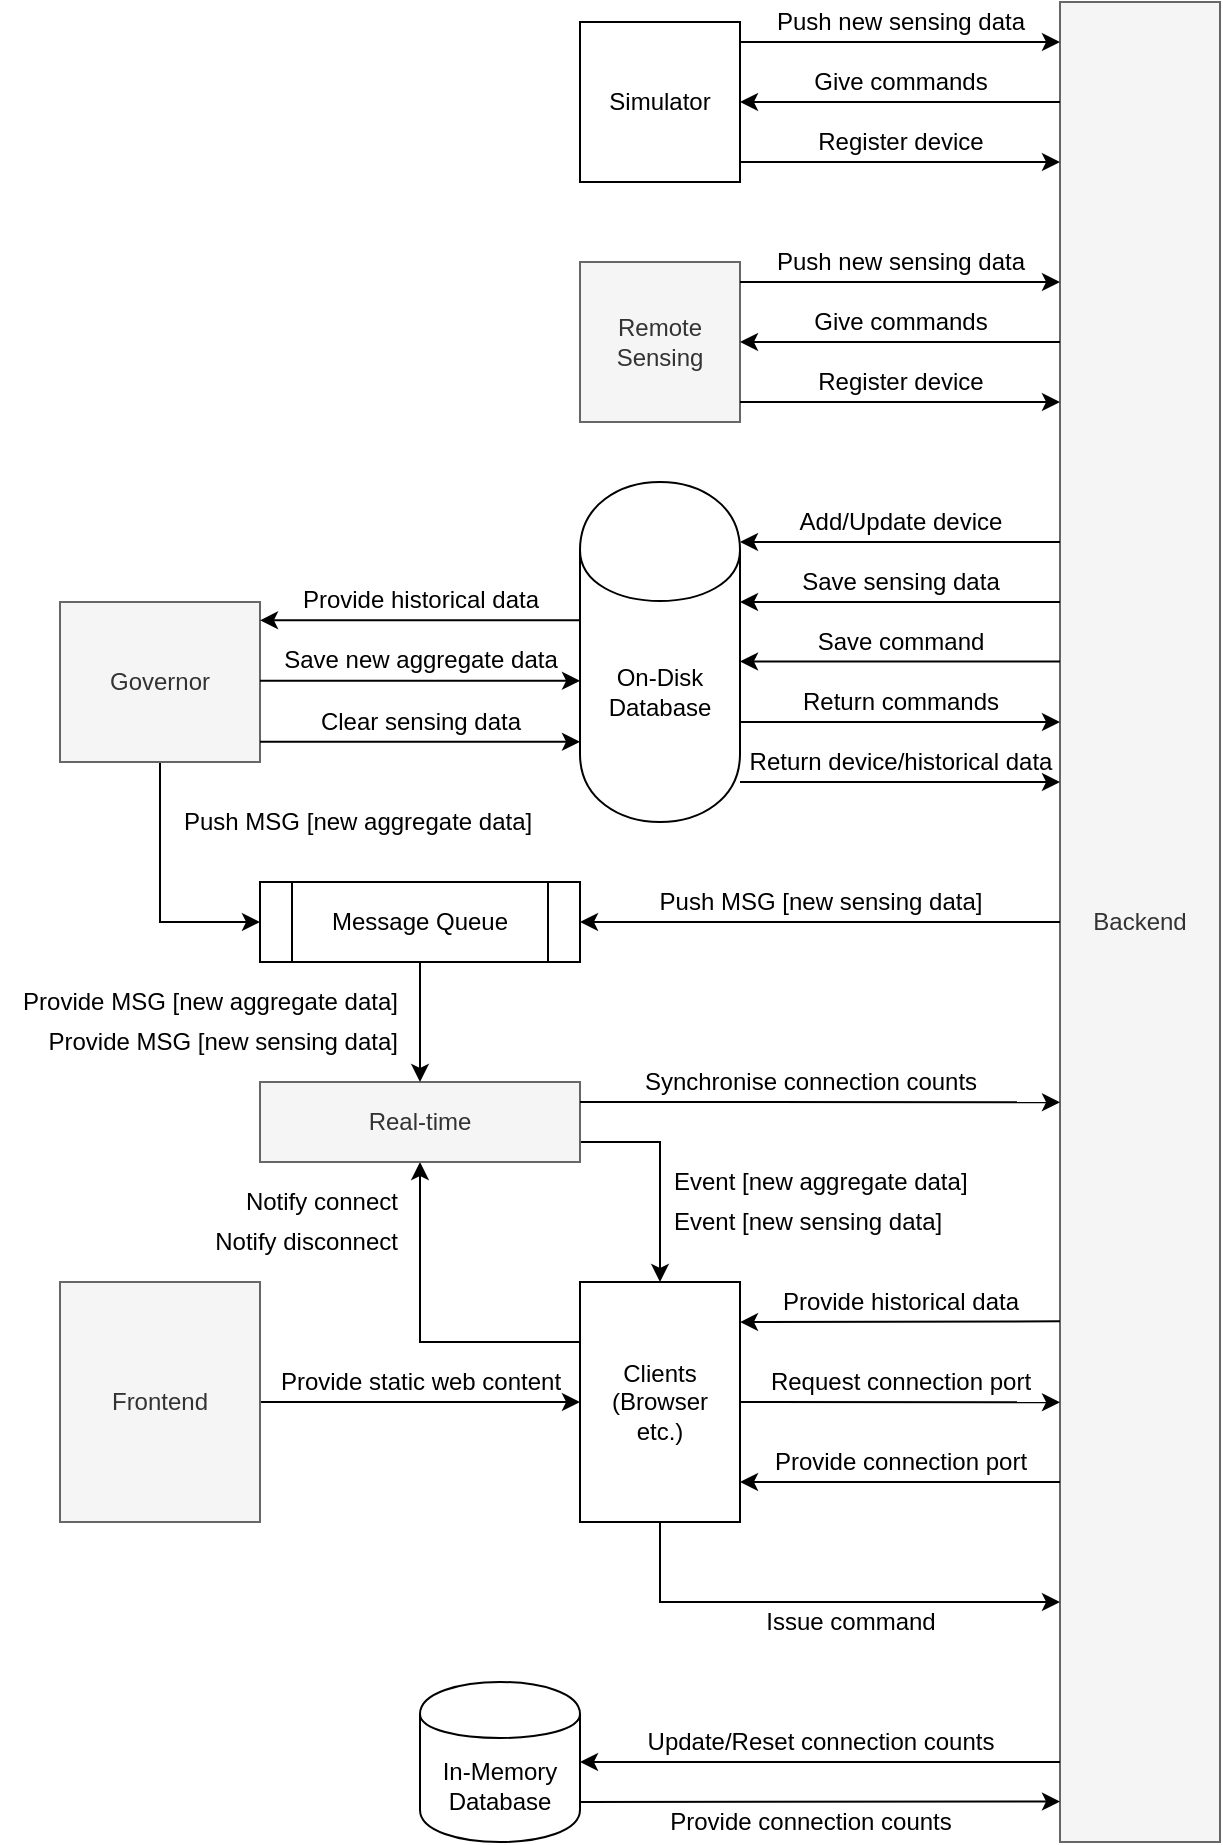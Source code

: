 <mxfile version="12.9.3" type="device"><diagram id="HatUkSmBvN5fXts3hO7G" name="Page-1"><mxGraphModel dx="1086" dy="966" grid="1" gridSize="10" guides="1" tooltips="1" connect="1" arrows="1" fold="1" page="1" pageScale="1" pageWidth="827" pageHeight="1169" math="0" shadow="0"><root><mxCell id="0"/><mxCell id="1" parent="0"/><mxCell id="KJN35cXQJusz5om9KX7p-1" value="Backend" style="rounded=0;whiteSpace=wrap;html=1;comic=0;glass=0;fillColor=#f5f5f5;strokeColor=#666666;fontColor=#333333;fontSize=12;" parent="1" vertex="1"><mxGeometry x="600" y="120" width="80" height="920" as="geometry"/></mxCell><mxCell id="KJN35cXQJusz5om9KX7p-105" style="edgeStyle=orthogonalEdgeStyle;rounded=0;orthogonalLoop=1;jettySize=auto;html=1;exitX=1;exitY=0.5;exitDx=0;exitDy=0;entryX=0;entryY=0.5;entryDx=0;entryDy=0;fontSize=12;" parent="1" source="KJN35cXQJusz5om9KX7p-2" target="KJN35cXQJusz5om9KX7p-3" edge="1"><mxGeometry relative="1" as="geometry"/></mxCell><mxCell id="KJN35cXQJusz5om9KX7p-2" value="Frontend" style="rounded=0;whiteSpace=wrap;html=1;fillColor=#f5f5f5;strokeColor=#666666;fontColor=#333333;fontSize=12;" parent="1" vertex="1"><mxGeometry x="100" y="760" width="100" height="120" as="geometry"/></mxCell><mxCell id="KJN35cXQJusz5om9KX7p-109" style="edgeStyle=orthogonalEdgeStyle;rounded=0;orthogonalLoop=1;jettySize=auto;html=1;exitX=0;exitY=0.25;exitDx=0;exitDy=0;entryX=0.5;entryY=1;entryDx=0;entryDy=0;fontSize=12;" parent="1" source="KJN35cXQJusz5om9KX7p-3" target="KJN35cXQJusz5om9KX7p-6" edge="1"><mxGeometry relative="1" as="geometry"/></mxCell><mxCell id="KJN35cXQJusz5om9KX7p-3" value="Clients&lt;br style=&quot;font-size: 12px;&quot;&gt;(Browser &lt;br style=&quot;font-size: 12px;&quot;&gt;etc.)" style="rounded=0;whiteSpace=wrap;html=1;fontSize=12;" parent="1" vertex="1"><mxGeometry x="360" y="760" width="80" height="120" as="geometry"/></mxCell><mxCell id="KJN35cXQJusz5om9KX7p-5" value="On-Disk Database" style="shape=cylinder;whiteSpace=wrap;html=1;boundedLbl=1;backgroundOutline=1;fontSize=12;" parent="1" vertex="1"><mxGeometry x="360" y="360" width="80" height="170" as="geometry"/></mxCell><mxCell id="KJN35cXQJusz5om9KX7p-113" style="edgeStyle=orthogonalEdgeStyle;rounded=0;orthogonalLoop=1;jettySize=auto;html=1;exitX=1;exitY=0.75;exitDx=0;exitDy=0;entryX=0.5;entryY=0;entryDx=0;entryDy=0;fontSize=12;" parent="1" source="KJN35cXQJusz5om9KX7p-6" target="KJN35cXQJusz5om9KX7p-3" edge="1"><mxGeometry relative="1" as="geometry"/></mxCell><mxCell id="KJN35cXQJusz5om9KX7p-6" value="Real-time" style="rounded=0;whiteSpace=wrap;html=1;fillColor=#f5f5f5;strokeColor=#666666;fontColor=#333333;fontSize=12;" parent="1" vertex="1"><mxGeometry x="200" y="660" width="160" height="40" as="geometry"/></mxCell><mxCell id="KJN35cXQJusz5om9KX7p-7" value="In-Memory Database" style="shape=cylinder;whiteSpace=wrap;html=1;boundedLbl=1;backgroundOutline=1;fontSize=12;" parent="1" vertex="1"><mxGeometry x="280" y="960" width="80" height="80" as="geometry"/></mxCell><mxCell id="KJN35cXQJusz5om9KX7p-92" style="edgeStyle=orthogonalEdgeStyle;rounded=0;orthogonalLoop=1;jettySize=auto;html=1;exitX=0.5;exitY=1;exitDx=0;exitDy=0;entryX=0.5;entryY=0;entryDx=0;entryDy=0;fontSize=12;" parent="1" source="KJN35cXQJusz5om9KX7p-8" target="KJN35cXQJusz5om9KX7p-6" edge="1"><mxGeometry relative="1" as="geometry"/></mxCell><mxCell id="KJN35cXQJusz5om9KX7p-8" value="Message Queue" style="shape=process;whiteSpace=wrap;html=1;backgroundOutline=1;fontSize=12;" parent="1" vertex="1"><mxGeometry x="200" y="560" width="160" height="40" as="geometry"/></mxCell><mxCell id="KJN35cXQJusz5om9KX7p-89" style="edgeStyle=orthogonalEdgeStyle;rounded=0;orthogonalLoop=1;jettySize=auto;html=1;exitX=0.5;exitY=1;exitDx=0;exitDy=0;entryX=0;entryY=0.5;entryDx=0;entryDy=0;fontSize=12;" parent="1" source="KJN35cXQJusz5om9KX7p-13" target="KJN35cXQJusz5om9KX7p-8" edge="1"><mxGeometry relative="1" as="geometry"/></mxCell><mxCell id="KJN35cXQJusz5om9KX7p-13" value="Governor" style="rounded=0;whiteSpace=wrap;html=1;fillColor=#f5f5f5;strokeColor=#666666;fontColor=#333333;fontSize=12;" parent="1" vertex="1"><mxGeometry x="100" y="420" width="100" height="80" as="geometry"/></mxCell><mxCell id="KJN35cXQJusz5om9KX7p-28" value="Remote&lt;br style=&quot;font-size: 12px;&quot;&gt;Sensing" style="rounded=0;whiteSpace=wrap;html=1;fillColor=#f5f5f5;strokeColor=#666666;fontColor=#333333;fontSize=12;" parent="1" vertex="1"><mxGeometry x="360" y="250" width="80" height="80" as="geometry"/></mxCell><mxCell id="KJN35cXQJusz5om9KX7p-45" value="Push new sensing data" style="text;html=1;align=center;verticalAlign=middle;resizable=0;points=[];autosize=1;fontSize=12;" parent="1" vertex="1"><mxGeometry x="450" y="240" width="140" height="20" as="geometry"/></mxCell><mxCell id="KJN35cXQJusz5om9KX7p-46" style="edgeStyle=orthogonalEdgeStyle;rounded=0;orthogonalLoop=1;jettySize=auto;html=1;exitX=1;exitY=0.75;exitDx=0;exitDy=0;entryX=0;entryY=0.75;entryDx=0;entryDy=0;fontSize=12;" parent="1" edge="1"><mxGeometry relative="1" as="geometry"><mxPoint x="440" y="260" as="sourcePoint"/><mxPoint x="600" y="260" as="targetPoint"/></mxGeometry></mxCell><mxCell id="KJN35cXQJusz5om9KX7p-47" style="edgeStyle=orthogonalEdgeStyle;rounded=0;orthogonalLoop=1;jettySize=auto;html=1;exitX=0;exitY=0.75;exitDx=0;exitDy=0;entryX=1;entryY=0.75;entryDx=0;entryDy=0;fontSize=12;" parent="1" edge="1"><mxGeometry relative="1" as="geometry"><mxPoint x="600" y="290" as="sourcePoint"/><mxPoint x="440" y="290" as="targetPoint"/></mxGeometry></mxCell><mxCell id="KJN35cXQJusz5om9KX7p-48" value="Give commands" style="text;html=1;align=center;verticalAlign=middle;resizable=0;points=[];autosize=1;fontSize=12;" parent="1" vertex="1"><mxGeometry x="470" y="270" width="100" height="20" as="geometry"/></mxCell><mxCell id="KJN35cXQJusz5om9KX7p-49" style="edgeStyle=orthogonalEdgeStyle;rounded=0;orthogonalLoop=1;jettySize=auto;html=1;exitX=1;exitY=0.25;exitDx=0;exitDy=0;entryX=0;entryY=0.25;entryDx=0;entryDy=0;fontSize=12;" parent="1" edge="1"><mxGeometry relative="1" as="geometry"><mxPoint x="440" y="320" as="sourcePoint"/><mxPoint x="600" y="320" as="targetPoint"/></mxGeometry></mxCell><mxCell id="KJN35cXQJusz5om9KX7p-50" value="Register device" style="text;html=1;align=center;verticalAlign=middle;resizable=0;points=[];autosize=1;fontSize=12;" parent="1" vertex="1"><mxGeometry x="470" y="300" width="100" height="20" as="geometry"/></mxCell><mxCell id="KJN35cXQJusz5om9KX7p-51" style="edgeStyle=orthogonalEdgeStyle;rounded=0;orthogonalLoop=1;jettySize=auto;html=1;exitX=0;exitY=0.75;exitDx=0;exitDy=0;entryX=1;entryY=0.75;entryDx=0;entryDy=0;fontSize=12;" parent="1" edge="1"><mxGeometry relative="1" as="geometry"><mxPoint x="600" y="420" as="sourcePoint"/><mxPoint x="440" y="420" as="targetPoint"/></mxGeometry></mxCell><mxCell id="KJN35cXQJusz5om9KX7p-52" value="Save sensing data" style="text;html=1;align=center;verticalAlign=middle;resizable=0;points=[];autosize=1;fontSize=12;" parent="1" vertex="1"><mxGeometry x="465" y="400" width="110" height="20" as="geometry"/></mxCell><mxCell id="KJN35cXQJusz5om9KX7p-55" style="edgeStyle=orthogonalEdgeStyle;rounded=0;orthogonalLoop=1;jettySize=auto;html=1;exitX=0;exitY=0.75;exitDx=0;exitDy=0;entryX=1;entryY=0.75;entryDx=0;entryDy=0;fontSize=12;" parent="1" edge="1"><mxGeometry relative="1" as="geometry"><mxPoint x="600" y="449.71" as="sourcePoint"/><mxPoint x="440" y="449.71" as="targetPoint"/></mxGeometry></mxCell><mxCell id="KJN35cXQJusz5om9KX7p-56" value="Save command" style="text;html=1;align=center;verticalAlign=middle;resizable=0;points=[];autosize=1;fontSize=12;" parent="1" vertex="1"><mxGeometry x="470" y="429.71" width="100" height="20" as="geometry"/></mxCell><mxCell id="KJN35cXQJusz5om9KX7p-57" style="edgeStyle=orthogonalEdgeStyle;rounded=0;orthogonalLoop=1;jettySize=auto;html=1;exitX=0;exitY=0.75;exitDx=0;exitDy=0;entryX=1;entryY=0.75;entryDx=0;entryDy=0;fontSize=12;" parent="1" edge="1"><mxGeometry relative="1" as="geometry"><mxPoint x="440" y="480.0" as="sourcePoint"/><mxPoint x="600" y="480.0" as="targetPoint"/></mxGeometry></mxCell><mxCell id="KJN35cXQJusz5om9KX7p-58" value="Return commands" style="text;html=1;align=center;verticalAlign=middle;resizable=0;points=[];autosize=1;fontSize=12;" parent="1" vertex="1"><mxGeometry x="465" y="460" width="110" height="20" as="geometry"/></mxCell><mxCell id="KJN35cXQJusz5om9KX7p-60" style="edgeStyle=orthogonalEdgeStyle;rounded=0;orthogonalLoop=1;jettySize=auto;html=1;exitX=0;exitY=0.75;exitDx=0;exitDy=0;entryX=1;entryY=0.75;entryDx=0;entryDy=0;fontSize=12;" parent="1" edge="1"><mxGeometry relative="1" as="geometry"><mxPoint x="440" y="510" as="sourcePoint"/><mxPoint x="600" y="510" as="targetPoint"/></mxGeometry></mxCell><mxCell id="KJN35cXQJusz5om9KX7p-61" value="Return device/historical data" style="text;html=1;align=center;verticalAlign=middle;resizable=0;points=[];autosize=1;fontSize=12;" parent="1" vertex="1"><mxGeometry x="435" y="489.9" width="170" height="20" as="geometry"/></mxCell><mxCell id="KJN35cXQJusz5om9KX7p-73" style="edgeStyle=orthogonalEdgeStyle;rounded=0;orthogonalLoop=1;jettySize=auto;html=1;exitX=0;exitY=0.75;exitDx=0;exitDy=0;entryX=1;entryY=0.75;entryDx=0;entryDy=0;fontSize=12;" parent="1" edge="1"><mxGeometry relative="1" as="geometry"><mxPoint x="360" y="429.14" as="sourcePoint"/><mxPoint x="200" y="429.14" as="targetPoint"/></mxGeometry></mxCell><mxCell id="KJN35cXQJusz5om9KX7p-74" value="Provide historical data" style="text;html=1;align=center;verticalAlign=middle;resizable=0;points=[];autosize=1;fontSize=12;" parent="1" vertex="1"><mxGeometry x="215" y="409.14" width="130" height="20" as="geometry"/></mxCell><mxCell id="KJN35cXQJusz5om9KX7p-75" style="edgeStyle=orthogonalEdgeStyle;rounded=0;orthogonalLoop=1;jettySize=auto;html=1;exitX=0;exitY=0.75;exitDx=0;exitDy=0;entryX=1;entryY=0.75;entryDx=0;entryDy=0;fontSize=12;" parent="1" edge="1"><mxGeometry relative="1" as="geometry"><mxPoint x="200" y="459.43" as="sourcePoint"/><mxPoint x="360" y="459.43" as="targetPoint"/></mxGeometry></mxCell><mxCell id="KJN35cXQJusz5om9KX7p-76" value="Save new aggregate data" style="text;html=1;align=center;verticalAlign=middle;resizable=0;points=[];autosize=1;fontSize=12;" parent="1" vertex="1"><mxGeometry x="205" y="439.43" width="150" height="20" as="geometry"/></mxCell><mxCell id="KJN35cXQJusz5om9KX7p-78" style="edgeStyle=orthogonalEdgeStyle;rounded=0;orthogonalLoop=1;jettySize=auto;html=1;exitX=0;exitY=0.75;exitDx=0;exitDy=0;entryX=1;entryY=0.75;entryDx=0;entryDy=0;fontSize=12;" parent="1" edge="1"><mxGeometry relative="1" as="geometry"><mxPoint x="200" y="489.9" as="sourcePoint"/><mxPoint x="360" y="489.9" as="targetPoint"/></mxGeometry></mxCell><mxCell id="KJN35cXQJusz5om9KX7p-79" value="Clear sensing data" style="text;html=1;align=center;verticalAlign=middle;resizable=0;points=[];autosize=1;fontSize=12;" parent="1" vertex="1"><mxGeometry x="220" y="469.9" width="120" height="20" as="geometry"/></mxCell><mxCell id="KJN35cXQJusz5om9KX7p-84" value="Push MSG [new aggregate data]" style="text;html=1;align=left;verticalAlign=middle;resizable=0;points=[];autosize=1;fontSize=12;" parent="1" vertex="1"><mxGeometry x="160" y="520" width="190" height="20" as="geometry"/></mxCell><mxCell id="KJN35cXQJusz5om9KX7p-87" value="Push MSG [new sensing data]" style="text;html=1;align=center;verticalAlign=middle;resizable=0;points=[];autosize=1;fontSize=12;" parent="1" vertex="1"><mxGeometry x="390" y="560" width="180" height="20" as="geometry"/></mxCell><mxCell id="KJN35cXQJusz5om9KX7p-94" value="Provide MSG [new aggregate data]" style="text;html=1;align=right;verticalAlign=middle;resizable=0;points=[];autosize=1;fontSize=12;" parent="1" vertex="1"><mxGeometry x="70" y="610" width="200" height="20" as="geometry"/></mxCell><mxCell id="KJN35cXQJusz5om9KX7p-95" value="Provide MSG [new sensing data]" style="text;html=1;align=right;verticalAlign=middle;resizable=0;points=[];autosize=1;fontSize=12;" parent="1" vertex="1"><mxGeometry x="80" y="630" width="190" height="20" as="geometry"/></mxCell><mxCell id="KJN35cXQJusz5om9KX7p-98" value="" style="endArrow=classic;html=1;entryX=1;entryY=0.5;entryDx=0;entryDy=0;exitX=0;exitY=0.5;exitDx=0;exitDy=0;fontSize=12;" parent="1" source="KJN35cXQJusz5om9KX7p-1" target="KJN35cXQJusz5om9KX7p-8" edge="1"><mxGeometry width="50" height="50" relative="1" as="geometry"><mxPoint x="440" y="640" as="sourcePoint"/><mxPoint x="490" y="590" as="targetPoint"/></mxGeometry></mxCell><mxCell id="KJN35cXQJusz5om9KX7p-103" value="Event [new aggregate data]" style="text;html=1;align=left;verticalAlign=middle;resizable=0;points=[];autosize=1;fontSize=12;" parent="1" vertex="1"><mxGeometry x="405" y="700" width="160" height="20" as="geometry"/></mxCell><mxCell id="KJN35cXQJusz5om9KX7p-104" value="Event [new sensing data]" style="text;html=1;align=left;verticalAlign=middle;resizable=0;points=[];autosize=1;fontSize=12;" parent="1" vertex="1"><mxGeometry x="405" y="720" width="150" height="20" as="geometry"/></mxCell><mxCell id="KJN35cXQJusz5om9KX7p-106" value="Provide static web content" style="text;html=1;align=center;verticalAlign=middle;resizable=0;points=[];autosize=1;fontSize=12;" parent="1" vertex="1"><mxGeometry x="200" y="800" width="160" height="20" as="geometry"/></mxCell><mxCell id="KJN35cXQJusz5om9KX7p-110" value="Notify connect" style="text;html=1;align=right;verticalAlign=middle;resizable=0;points=[];autosize=1;fontSize=12;" parent="1" vertex="1"><mxGeometry x="180" y="710" width="90" height="20" as="geometry"/></mxCell><mxCell id="KJN35cXQJusz5om9KX7p-111" value="Notify disconnect" style="text;html=1;align=right;verticalAlign=middle;resizable=0;points=[];autosize=1;fontSize=12;" parent="1" vertex="1"><mxGeometry x="160" y="730" width="110" height="20" as="geometry"/></mxCell><mxCell id="KJN35cXQJusz5om9KX7p-115" value="" style="endArrow=classic;html=1;exitX=1;exitY=0.25;exitDx=0;exitDy=0;entryX=0;entryY=0.598;entryDx=0;entryDy=0;entryPerimeter=0;fontSize=12;" parent="1" source="KJN35cXQJusz5om9KX7p-6" target="KJN35cXQJusz5om9KX7p-1" edge="1"><mxGeometry width="50" height="50" relative="1" as="geometry"><mxPoint x="380" y="670" as="sourcePoint"/><mxPoint x="520" y="670" as="targetPoint"/></mxGeometry></mxCell><mxCell id="KJN35cXQJusz5om9KX7p-116" value="Synchronise connection counts" style="text;html=1;align=center;verticalAlign=middle;resizable=0;points=[];autosize=1;fontSize=12;" parent="1" vertex="1"><mxGeometry x="385" y="650" width="180" height="20" as="geometry"/></mxCell><mxCell id="KJN35cXQJusz5om9KX7p-118" value="" style="endArrow=classic;html=1;entryX=1;entryY=0.5;entryDx=0;entryDy=0;fontSize=12;" parent="1" target="KJN35cXQJusz5om9KX7p-7" edge="1"><mxGeometry width="50" height="50" relative="1" as="geometry"><mxPoint x="600" y="1000" as="sourcePoint"/><mxPoint x="550" y="900" as="targetPoint"/></mxGeometry></mxCell><mxCell id="KJN35cXQJusz5om9KX7p-120" value="Update/Reset connection counts" style="text;html=1;align=center;verticalAlign=middle;resizable=0;points=[];autosize=1;fontSize=12;" parent="1" vertex="1"><mxGeometry x="385" y="980" width="190" height="20" as="geometry"/></mxCell><mxCell id="KJN35cXQJusz5om9KX7p-128" value="" style="endArrow=classic;html=1;entryX=1;entryY=0.167;entryDx=0;entryDy=0;entryPerimeter=0;exitX=0;exitY=0.717;exitDx=0;exitDy=0;exitPerimeter=0;fontSize=12;" parent="1" source="KJN35cXQJusz5om9KX7p-1" target="KJN35cXQJusz5om9KX7p-3" edge="1"><mxGeometry width="50" height="50" relative="1" as="geometry"><mxPoint x="540" y="780" as="sourcePoint"/><mxPoint x="590" y="720" as="targetPoint"/></mxGeometry></mxCell><mxCell id="KJN35cXQJusz5om9KX7p-129" value="" style="endArrow=classic;html=1;entryX=1;entryY=0.167;entryDx=0;entryDy=0;entryPerimeter=0;exitX=0;exitY=0.658;exitDx=0;exitDy=0;exitPerimeter=0;fontSize=12;" parent="1" edge="1"><mxGeometry width="50" height="50" relative="1" as="geometry"><mxPoint x="600" y="860.04" as="sourcePoint"/><mxPoint x="440" y="860.0" as="targetPoint"/></mxGeometry></mxCell><mxCell id="KJN35cXQJusz5om9KX7p-130" value="Provide historical data" style="text;html=1;align=center;verticalAlign=middle;resizable=0;points=[];autosize=1;fontSize=12;" parent="1" vertex="1"><mxGeometry x="455" y="760" width="130" height="20" as="geometry"/></mxCell><mxCell id="KJN35cXQJusz5om9KX7p-131" value="Provide connection port" style="text;html=1;align=center;verticalAlign=middle;resizable=0;points=[];autosize=1;fontSize=12;" parent="1" vertex="1"><mxGeometry x="450" y="840" width="140" height="20" as="geometry"/></mxCell><mxCell id="KJN35cXQJusz5om9KX7p-133" value="" style="endArrow=classic;html=1;exitX=0.5;exitY=1;exitDx=0;exitDy=0;rounded=0;fontSize=12;" parent="1" source="KJN35cXQJusz5om9KX7p-3" edge="1"><mxGeometry width="50" height="50" relative="1" as="geometry"><mxPoint x="400" y="920" as="sourcePoint"/><mxPoint x="600" y="920" as="targetPoint"/><Array as="points"><mxPoint x="400" y="920"/></Array></mxGeometry></mxCell><mxCell id="KJN35cXQJusz5om9KX7p-134" value="Issue command" style="text;html=1;align=center;verticalAlign=middle;resizable=0;points=[];autosize=1;fontSize=12;" parent="1" vertex="1"><mxGeometry x="445" y="920" width="100" height="20" as="geometry"/></mxCell><mxCell id="KJN35cXQJusz5om9KX7p-144" value="Simulator" style="rounded=0;whiteSpace=wrap;html=1;fontSize=12;" parent="1" vertex="1"><mxGeometry x="360" y="130" width="80" height="80" as="geometry"/></mxCell><mxCell id="KJN35cXQJusz5om9KX7p-145" value="Push new sensing data" style="text;html=1;align=center;verticalAlign=middle;resizable=0;points=[];autosize=1;fontSize=12;" parent="1" vertex="1"><mxGeometry x="450" y="120" width="140" height="20" as="geometry"/></mxCell><mxCell id="KJN35cXQJusz5om9KX7p-146" style="edgeStyle=orthogonalEdgeStyle;rounded=0;orthogonalLoop=1;jettySize=auto;html=1;exitX=1;exitY=0.75;exitDx=0;exitDy=0;entryX=0;entryY=0.75;entryDx=0;entryDy=0;fontSize=12;" parent="1" edge="1"><mxGeometry relative="1" as="geometry"><mxPoint x="440" y="140" as="sourcePoint"/><mxPoint x="600" y="140" as="targetPoint"/></mxGeometry></mxCell><mxCell id="KJN35cXQJusz5om9KX7p-147" style="edgeStyle=orthogonalEdgeStyle;rounded=0;orthogonalLoop=1;jettySize=auto;html=1;exitX=0;exitY=0.75;exitDx=0;exitDy=0;entryX=1;entryY=0.75;entryDx=0;entryDy=0;fontSize=12;" parent="1" edge="1"><mxGeometry relative="1" as="geometry"><mxPoint x="600" y="170" as="sourcePoint"/><mxPoint x="440" y="170" as="targetPoint"/></mxGeometry></mxCell><mxCell id="KJN35cXQJusz5om9KX7p-148" value="Give commands" style="text;html=1;align=center;verticalAlign=middle;resizable=0;points=[];autosize=1;fontSize=12;" parent="1" vertex="1"><mxGeometry x="470" y="150" width="100" height="20" as="geometry"/></mxCell><mxCell id="KJN35cXQJusz5om9KX7p-149" style="edgeStyle=orthogonalEdgeStyle;rounded=0;orthogonalLoop=1;jettySize=auto;html=1;exitX=1;exitY=0.25;exitDx=0;exitDy=0;entryX=0;entryY=0.25;entryDx=0;entryDy=0;fontSize=12;" parent="1" edge="1"><mxGeometry relative="1" as="geometry"><mxPoint x="440" y="200" as="sourcePoint"/><mxPoint x="600" y="200" as="targetPoint"/></mxGeometry></mxCell><mxCell id="KJN35cXQJusz5om9KX7p-150" value="Register device" style="text;html=1;align=center;verticalAlign=middle;resizable=0;points=[];autosize=1;fontSize=12;" parent="1" vertex="1"><mxGeometry x="470" y="180" width="100" height="20" as="geometry"/></mxCell><mxCell id="Gv22Stnr6AyIE4ELuOVo-1" style="edgeStyle=orthogonalEdgeStyle;rounded=0;orthogonalLoop=1;jettySize=auto;html=1;exitX=0;exitY=0.75;exitDx=0;exitDy=0;entryX=1;entryY=0.75;entryDx=0;entryDy=0;fontSize=12;" parent="1" edge="1"><mxGeometry relative="1" as="geometry"><mxPoint x="600" y="390" as="sourcePoint"/><mxPoint x="440" y="390" as="targetPoint"/></mxGeometry></mxCell><mxCell id="Gv22Stnr6AyIE4ELuOVo-2" value="Add/Update device" style="text;html=1;align=center;verticalAlign=middle;resizable=0;points=[];autosize=1;fontSize=12;" parent="1" vertex="1"><mxGeometry x="460" y="370" width="120" height="20" as="geometry"/></mxCell><mxCell id="xjkEFKMlb-mGl6j5Z59U-2" value="" style="endArrow=classic;html=1;strokeWidth=1;fontSize=14;exitX=1;exitY=0.5;exitDx=0;exitDy=0;entryX=0;entryY=0.761;entryDx=0;entryDy=0;entryPerimeter=0;" parent="1" source="KJN35cXQJusz5om9KX7p-3" target="KJN35cXQJusz5om9KX7p-1" edge="1"><mxGeometry width="50" height="50" relative="1" as="geometry"><mxPoint x="450" y="770" as="sourcePoint"/><mxPoint x="500" y="720" as="targetPoint"/></mxGeometry></mxCell><mxCell id="xjkEFKMlb-mGl6j5Z59U-3" value="Request connection port" style="text;html=1;align=center;verticalAlign=middle;resizable=0;points=[];autosize=1;fontSize=12;" parent="1" vertex="1"><mxGeometry x="445" y="800" width="150" height="20" as="geometry"/></mxCell><mxCell id="Rlc9ZsxAbcjoooqR_P3C-2" value="" style="endArrow=classic;html=1;strokeWidth=1;fontSize=14;exitX=1;exitY=0.75;exitDx=0;exitDy=0;exitPerimeter=0;entryX=0;entryY=0.978;entryDx=0;entryDy=0;entryPerimeter=0;" parent="1" source="KJN35cXQJusz5om9KX7p-7" target="KJN35cXQJusz5om9KX7p-1" edge="1"><mxGeometry width="50" height="50" relative="1" as="geometry"><mxPoint x="370" y="1020" as="sourcePoint"/><mxPoint x="590" y="1020" as="targetPoint"/></mxGeometry></mxCell><mxCell id="Rlc9ZsxAbcjoooqR_P3C-3" value="Provide connection counts" style="text;html=1;align=center;verticalAlign=middle;resizable=0;points=[];autosize=1;fontSize=12;" parent="1" vertex="1"><mxGeometry x="395" y="1020" width="160" height="20" as="geometry"/></mxCell></root></mxGraphModel></diagram></mxfile>